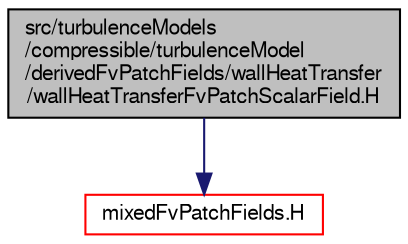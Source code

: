 digraph "src/turbulenceModels/compressible/turbulenceModel/derivedFvPatchFields/wallHeatTransfer/wallHeatTransferFvPatchScalarField.H"
{
  bgcolor="transparent";
  edge [fontname="FreeSans",fontsize="10",labelfontname="FreeSans",labelfontsize="10"];
  node [fontname="FreeSans",fontsize="10",shape=record];
  Node0 [label="src/turbulenceModels\l/compressible/turbulenceModel\l/derivedFvPatchFields/wallHeatTransfer\l/wallHeatTransferFvPatchScalarField.H",height=0.2,width=0.4,color="black", fillcolor="grey75", style="filled", fontcolor="black"];
  Node0 -> Node1 [color="midnightblue",fontsize="10",style="solid",fontname="FreeSans"];
  Node1 [label="mixedFvPatchFields.H",height=0.2,width=0.4,color="red",URL="$a01499.html"];
}
